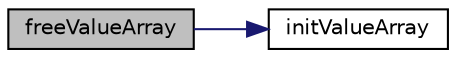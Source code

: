 digraph "freeValueArray"
{
 // INTERACTIVE_SVG=YES
 // LATEX_PDF_SIZE
  edge [fontname="Helvetica",fontsize="10",labelfontname="Helvetica",labelfontsize="10"];
  node [fontname="Helvetica",fontsize="10",shape=record];
  rankdir="LR";
  Node1 [label="freeValueArray",height=0.2,width=0.4,color="black", fillcolor="grey75", style="filled", fontcolor="black",tooltip="Free up the resources used by the given array."];
  Node1 -> Node2 [color="midnightblue",fontsize="10",style="solid",fontname="Helvetica"];
  Node2 [label="initValueArray",height=0.2,width=0.4,color="black", fillcolor="white", style="filled",URL="$value_8c.html#a6b3e6aaa3c61222073b87c5c033c9370",tooltip="Initialise an empty array."];
}
